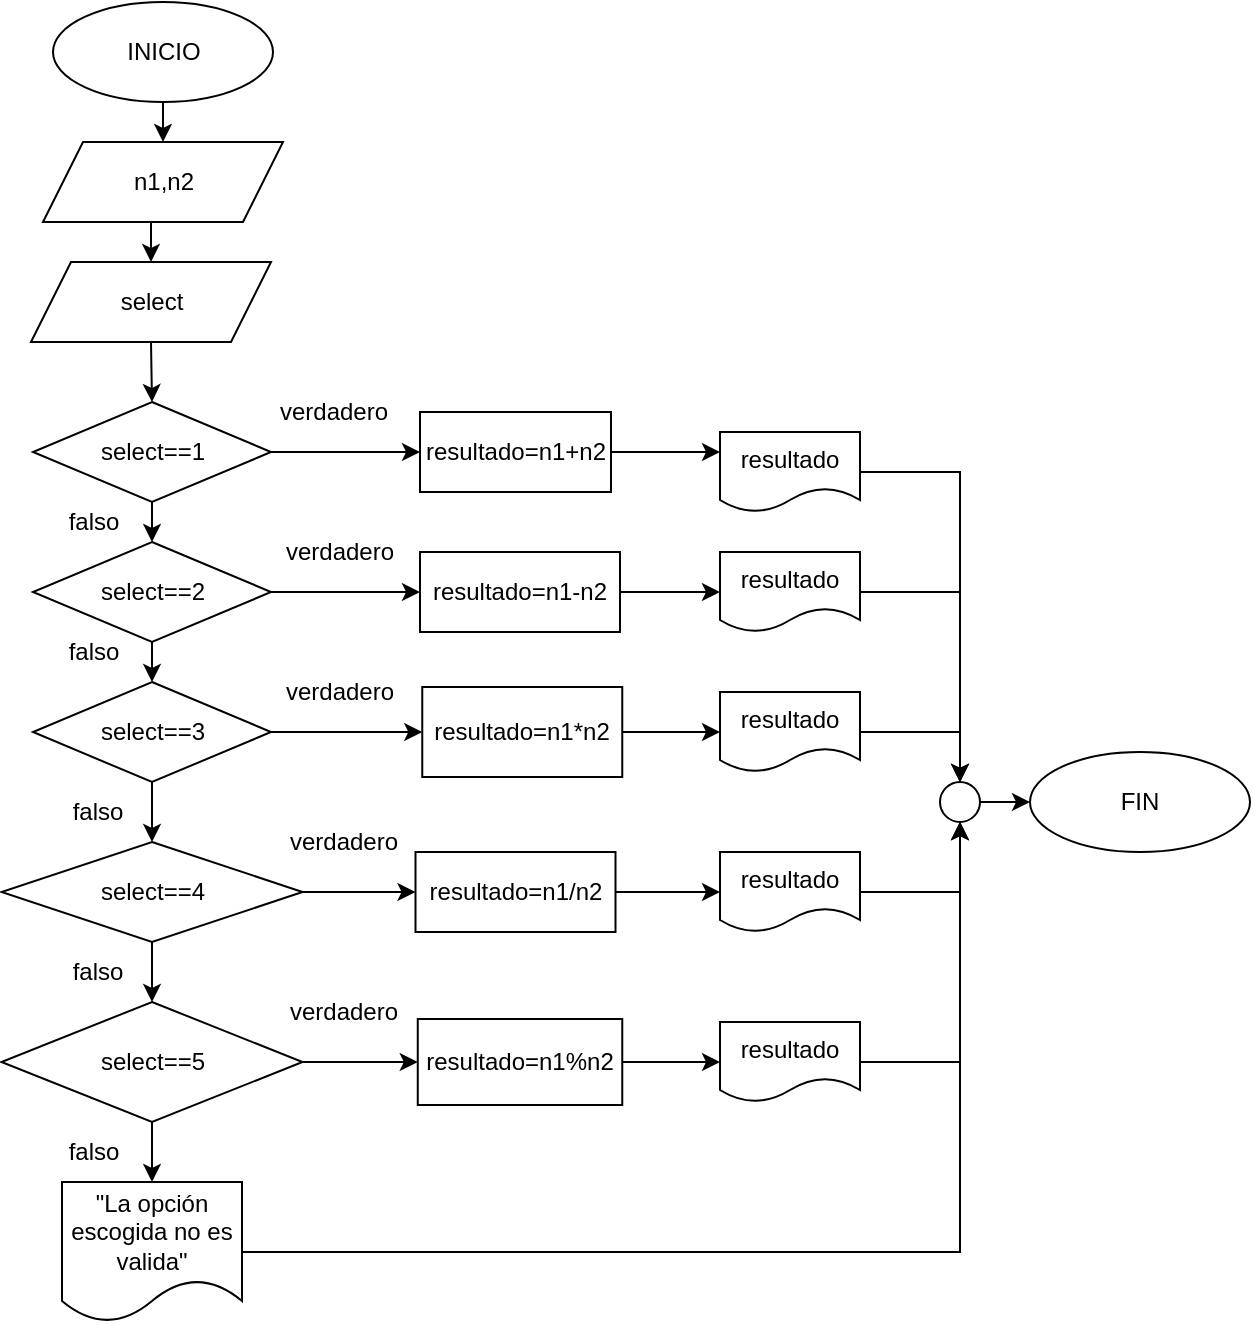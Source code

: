 <mxfile version="21.6.5" type="device">
  <diagram id="C5RBs43oDa-KdzZeNtuy" name="Page-1">
    <mxGraphModel dx="1235" dy="731" grid="1" gridSize="10" guides="1" tooltips="1" connect="1" arrows="1" fold="1" page="1" pageScale="1" pageWidth="827" pageHeight="1169" math="0" shadow="0">
      <root>
        <mxCell id="WIyWlLk6GJQsqaUBKTNV-0" />
        <mxCell id="WIyWlLk6GJQsqaUBKTNV-1" parent="WIyWlLk6GJQsqaUBKTNV-0" />
        <mxCell id="dVi34uFo3yBI7F68kZax-49" style="edgeStyle=orthogonalEdgeStyle;rounded=0;orthogonalLoop=1;jettySize=auto;html=1;exitX=0.5;exitY=1;exitDx=0;exitDy=0;entryX=0.5;entryY=0;entryDx=0;entryDy=0;" parent="WIyWlLk6GJQsqaUBKTNV-1" source="dVi34uFo3yBI7F68kZax-5" target="dVi34uFo3yBI7F68kZax-7" edge="1">
          <mxGeometry relative="1" as="geometry" />
        </mxCell>
        <mxCell id="dVi34uFo3yBI7F68kZax-5" value="INICIO" style="ellipse;whiteSpace=wrap;html=1;" parent="WIyWlLk6GJQsqaUBKTNV-1" vertex="1">
          <mxGeometry x="156.5" y="40" width="110" height="50" as="geometry" />
        </mxCell>
        <mxCell id="A3oTdKX-Vx_8240I0zxs-19" style="edgeStyle=orthogonalEdgeStyle;rounded=0;orthogonalLoop=1;jettySize=auto;html=1;exitX=0.5;exitY=1;exitDx=0;exitDy=0;entryX=0.5;entryY=0;entryDx=0;entryDy=0;" edge="1" parent="WIyWlLk6GJQsqaUBKTNV-1" source="dVi34uFo3yBI7F68kZax-7" target="A3oTdKX-Vx_8240I0zxs-18">
          <mxGeometry relative="1" as="geometry" />
        </mxCell>
        <mxCell id="dVi34uFo3yBI7F68kZax-7" value="n1,n2" style="shape=parallelogram;perimeter=parallelogramPerimeter;whiteSpace=wrap;html=1;fixedSize=1;" parent="WIyWlLk6GJQsqaUBKTNV-1" vertex="1">
          <mxGeometry x="151.5" y="110" width="120" height="40" as="geometry" />
        </mxCell>
        <mxCell id="dVi34uFo3yBI7F68kZax-133" style="edgeStyle=orthogonalEdgeStyle;rounded=0;orthogonalLoop=1;jettySize=auto;html=1;exitX=1;exitY=0.5;exitDx=0;exitDy=0;entryX=0.5;entryY=0;entryDx=0;entryDy=0;" parent="WIyWlLk6GJQsqaUBKTNV-1" source="A3oTdKX-Vx_8240I0zxs-21" target="dVi34uFo3yBI7F68kZax-122" edge="1">
          <mxGeometry relative="1" as="geometry">
            <mxPoint x="520" y="280" as="sourcePoint" />
          </mxGeometry>
        </mxCell>
        <mxCell id="dVi34uFo3yBI7F68kZax-124" style="edgeStyle=orthogonalEdgeStyle;rounded=0;orthogonalLoop=1;jettySize=auto;html=1;exitX=0.5;exitY=1;exitDx=0;exitDy=0;entryX=0.5;entryY=0;entryDx=0;entryDy=0;" parent="WIyWlLk6GJQsqaUBKTNV-1" source="dVi34uFo3yBI7F68kZax-111" target="dVi34uFo3yBI7F68kZax-113" edge="1">
          <mxGeometry relative="1" as="geometry" />
        </mxCell>
        <mxCell id="A3oTdKX-Vx_8240I0zxs-17" style="edgeStyle=orthogonalEdgeStyle;rounded=0;orthogonalLoop=1;jettySize=auto;html=1;exitX=1;exitY=0.5;exitDx=0;exitDy=0;entryX=0;entryY=0.5;entryDx=0;entryDy=0;" edge="1" parent="WIyWlLk6GJQsqaUBKTNV-1" source="dVi34uFo3yBI7F68kZax-111" target="A3oTdKX-Vx_8240I0zxs-0">
          <mxGeometry relative="1" as="geometry" />
        </mxCell>
        <mxCell id="dVi34uFo3yBI7F68kZax-111" value="select==2" style="rhombus;whiteSpace=wrap;html=1;" parent="WIyWlLk6GJQsqaUBKTNV-1" vertex="1">
          <mxGeometry x="146.5" y="310" width="119" height="50" as="geometry" />
        </mxCell>
        <mxCell id="dVi34uFo3yBI7F68kZax-112" style="edgeStyle=orthogonalEdgeStyle;rounded=0;orthogonalLoop=1;jettySize=auto;html=1;exitX=0.5;exitY=1;exitDx=0;exitDy=0;" parent="WIyWlLk6GJQsqaUBKTNV-1" edge="1">
          <mxGeometry relative="1" as="geometry">
            <mxPoint x="209" y="310" as="sourcePoint" />
            <mxPoint x="209" y="310" as="targetPoint" />
          </mxGeometry>
        </mxCell>
        <mxCell id="dVi34uFo3yBI7F68kZax-125" style="edgeStyle=orthogonalEdgeStyle;rounded=0;orthogonalLoop=1;jettySize=auto;html=1;exitX=0.5;exitY=1;exitDx=0;exitDy=0;entryX=0.5;entryY=0;entryDx=0;entryDy=0;" parent="WIyWlLk6GJQsqaUBKTNV-1" source="dVi34uFo3yBI7F68kZax-113" target="dVi34uFo3yBI7F68kZax-114" edge="1">
          <mxGeometry relative="1" as="geometry" />
        </mxCell>
        <mxCell id="A3oTdKX-Vx_8240I0zxs-10" style="edgeStyle=orthogonalEdgeStyle;rounded=0;orthogonalLoop=1;jettySize=auto;html=1;exitX=1;exitY=0.5;exitDx=0;exitDy=0;entryX=0;entryY=0.5;entryDx=0;entryDy=0;" edge="1" parent="WIyWlLk6GJQsqaUBKTNV-1" source="dVi34uFo3yBI7F68kZax-113" target="A3oTdKX-Vx_8240I0zxs-1">
          <mxGeometry relative="1" as="geometry" />
        </mxCell>
        <mxCell id="dVi34uFo3yBI7F68kZax-113" value="select==3" style="rhombus;whiteSpace=wrap;html=1;" parent="WIyWlLk6GJQsqaUBKTNV-1" vertex="1">
          <mxGeometry x="146.5" y="380" width="119" height="50" as="geometry" />
        </mxCell>
        <mxCell id="dVi34uFo3yBI7F68kZax-126" style="edgeStyle=orthogonalEdgeStyle;rounded=0;orthogonalLoop=1;jettySize=auto;html=1;exitX=0.5;exitY=1;exitDx=0;exitDy=0;entryX=0.5;entryY=0;entryDx=0;entryDy=0;" parent="WIyWlLk6GJQsqaUBKTNV-1" source="dVi34uFo3yBI7F68kZax-114" target="dVi34uFo3yBI7F68kZax-115" edge="1">
          <mxGeometry relative="1" as="geometry" />
        </mxCell>
        <mxCell id="A3oTdKX-Vx_8240I0zxs-12" style="edgeStyle=orthogonalEdgeStyle;rounded=0;orthogonalLoop=1;jettySize=auto;html=1;exitX=1;exitY=0.5;exitDx=0;exitDy=0;entryX=0;entryY=0.5;entryDx=0;entryDy=0;" edge="1" parent="WIyWlLk6GJQsqaUBKTNV-1" source="dVi34uFo3yBI7F68kZax-114" target="A3oTdKX-Vx_8240I0zxs-3">
          <mxGeometry relative="1" as="geometry" />
        </mxCell>
        <mxCell id="dVi34uFo3yBI7F68kZax-114" value="select==4" style="rhombus;whiteSpace=wrap;html=1;" parent="WIyWlLk6GJQsqaUBKTNV-1" vertex="1">
          <mxGeometry x="130.75" y="460" width="150.5" height="50" as="geometry" />
        </mxCell>
        <mxCell id="dVi34uFo3yBI7F68kZax-127" style="edgeStyle=orthogonalEdgeStyle;rounded=0;orthogonalLoop=1;jettySize=auto;html=1;exitX=0.5;exitY=1;exitDx=0;exitDy=0;entryX=0.5;entryY=0;entryDx=0;entryDy=0;" parent="WIyWlLk6GJQsqaUBKTNV-1" source="dVi34uFo3yBI7F68kZax-115" target="dVi34uFo3yBI7F68kZax-120" edge="1">
          <mxGeometry relative="1" as="geometry" />
        </mxCell>
        <mxCell id="A3oTdKX-Vx_8240I0zxs-14" style="edgeStyle=orthogonalEdgeStyle;rounded=0;orthogonalLoop=1;jettySize=auto;html=1;exitX=1;exitY=0.5;exitDx=0;exitDy=0;entryX=0;entryY=0.5;entryDx=0;entryDy=0;" edge="1" parent="WIyWlLk6GJQsqaUBKTNV-1" source="dVi34uFo3yBI7F68kZax-115" target="A3oTdKX-Vx_8240I0zxs-2">
          <mxGeometry relative="1" as="geometry" />
        </mxCell>
        <mxCell id="dVi34uFo3yBI7F68kZax-115" value="select==5" style="rhombus;whiteSpace=wrap;html=1;" parent="WIyWlLk6GJQsqaUBKTNV-1" vertex="1">
          <mxGeometry x="130.75" y="540" width="150.5" height="60" as="geometry" />
        </mxCell>
        <mxCell id="dVi34uFo3yBI7F68kZax-135" style="edgeStyle=orthogonalEdgeStyle;rounded=0;orthogonalLoop=1;jettySize=auto;html=1;exitX=1;exitY=0.5;exitDx=0;exitDy=0;entryX=0.5;entryY=0;entryDx=0;entryDy=0;" parent="WIyWlLk6GJQsqaUBKTNV-1" source="A3oTdKX-Vx_8240I0zxs-23" target="dVi34uFo3yBI7F68kZax-122" edge="1">
          <mxGeometry relative="1" as="geometry">
            <mxPoint x="509" y="365" as="sourcePoint" />
          </mxGeometry>
        </mxCell>
        <mxCell id="dVi34uFo3yBI7F68kZax-153" style="edgeStyle=orthogonalEdgeStyle;rounded=0;orthogonalLoop=1;jettySize=auto;html=1;exitX=1;exitY=0.5;exitDx=0;exitDy=0;entryX=0.5;entryY=1;entryDx=0;entryDy=0;" parent="WIyWlLk6GJQsqaUBKTNV-1" source="dVi34uFo3yBI7F68kZax-120" target="dVi34uFo3yBI7F68kZax-122" edge="1">
          <mxGeometry relative="1" as="geometry" />
        </mxCell>
        <mxCell id="dVi34uFo3yBI7F68kZax-120" value="&quot;La opción escogida no es valida&quot;" style="shape=document;whiteSpace=wrap;html=1;boundedLbl=1;" parent="WIyWlLk6GJQsqaUBKTNV-1" vertex="1">
          <mxGeometry x="161" y="630" width="90" height="70" as="geometry" />
        </mxCell>
        <mxCell id="dVi34uFo3yBI7F68kZax-121" value="FIN" style="ellipse;whiteSpace=wrap;html=1;" parent="WIyWlLk6GJQsqaUBKTNV-1" vertex="1">
          <mxGeometry x="645" y="415" width="110" height="50" as="geometry" />
        </mxCell>
        <mxCell id="dVi34uFo3yBI7F68kZax-141" style="edgeStyle=orthogonalEdgeStyle;rounded=0;orthogonalLoop=1;jettySize=auto;html=1;exitX=1;exitY=0.5;exitDx=0;exitDy=0;entryX=0;entryY=0.5;entryDx=0;entryDy=0;" parent="WIyWlLk6GJQsqaUBKTNV-1" source="dVi34uFo3yBI7F68kZax-122" target="dVi34uFo3yBI7F68kZax-121" edge="1">
          <mxGeometry relative="1" as="geometry" />
        </mxCell>
        <mxCell id="dVi34uFo3yBI7F68kZax-122" value="" style="ellipse;whiteSpace=wrap;html=1;aspect=fixed;" parent="WIyWlLk6GJQsqaUBKTNV-1" vertex="1">
          <mxGeometry x="600" y="430" width="20" height="20" as="geometry" />
        </mxCell>
        <mxCell id="dVi34uFo3yBI7F68kZax-142" value="verdadero" style="text;html=1;strokeColor=none;fillColor=none;align=center;verticalAlign=middle;whiteSpace=wrap;rounded=0;" parent="WIyWlLk6GJQsqaUBKTNV-1" vertex="1">
          <mxGeometry x="266.5" y="230" width="60" height="30" as="geometry" />
        </mxCell>
        <mxCell id="dVi34uFo3yBI7F68kZax-143" value="verdadero" style="text;html=1;strokeColor=none;fillColor=none;align=center;verticalAlign=middle;whiteSpace=wrap;rounded=0;" parent="WIyWlLk6GJQsqaUBKTNV-1" vertex="1">
          <mxGeometry x="270" y="300" width="60" height="30" as="geometry" />
        </mxCell>
        <mxCell id="dVi34uFo3yBI7F68kZax-144" value="verdadero" style="text;html=1;strokeColor=none;fillColor=none;align=center;verticalAlign=middle;whiteSpace=wrap;rounded=0;" parent="WIyWlLk6GJQsqaUBKTNV-1" vertex="1">
          <mxGeometry x="270" y="370" width="60" height="30" as="geometry" />
        </mxCell>
        <mxCell id="dVi34uFo3yBI7F68kZax-145" value="verdadero" style="text;html=1;strokeColor=none;fillColor=none;align=center;verticalAlign=middle;whiteSpace=wrap;rounded=0;" parent="WIyWlLk6GJQsqaUBKTNV-1" vertex="1">
          <mxGeometry x="271.5" y="445" width="60" height="30" as="geometry" />
        </mxCell>
        <mxCell id="dVi34uFo3yBI7F68kZax-146" value="verdadero" style="text;html=1;strokeColor=none;fillColor=none;align=center;verticalAlign=middle;whiteSpace=wrap;rounded=0;" parent="WIyWlLk6GJQsqaUBKTNV-1" vertex="1">
          <mxGeometry x="271.5" y="530" width="60" height="30" as="geometry" />
        </mxCell>
        <mxCell id="dVi34uFo3yBI7F68kZax-147" value="falso" style="text;html=1;strokeColor=none;fillColor=none;align=center;verticalAlign=middle;whiteSpace=wrap;rounded=0;" parent="WIyWlLk6GJQsqaUBKTNV-1" vertex="1">
          <mxGeometry x="146.5" y="350" width="60" height="30" as="geometry" />
        </mxCell>
        <mxCell id="dVi34uFo3yBI7F68kZax-149" value="falso" style="text;html=1;strokeColor=none;fillColor=none;align=center;verticalAlign=middle;whiteSpace=wrap;rounded=0;" parent="WIyWlLk6GJQsqaUBKTNV-1" vertex="1">
          <mxGeometry x="146.5" y="285" width="60" height="30" as="geometry" />
        </mxCell>
        <mxCell id="dVi34uFo3yBI7F68kZax-150" value="falso" style="text;html=1;strokeColor=none;fillColor=none;align=center;verticalAlign=middle;whiteSpace=wrap;rounded=0;" parent="WIyWlLk6GJQsqaUBKTNV-1" vertex="1">
          <mxGeometry x="148.5" y="430" width="60" height="30" as="geometry" />
        </mxCell>
        <mxCell id="dVi34uFo3yBI7F68kZax-151" value="falso" style="text;html=1;strokeColor=none;fillColor=none;align=center;verticalAlign=middle;whiteSpace=wrap;rounded=0;" parent="WIyWlLk6GJQsqaUBKTNV-1" vertex="1">
          <mxGeometry x="148.5" y="510" width="60" height="30" as="geometry" />
        </mxCell>
        <mxCell id="dVi34uFo3yBI7F68kZax-152" value="falso" style="text;html=1;strokeColor=none;fillColor=none;align=center;verticalAlign=middle;whiteSpace=wrap;rounded=0;" parent="WIyWlLk6GJQsqaUBKTNV-1" vertex="1">
          <mxGeometry x="146.5" y="600" width="60" height="30" as="geometry" />
        </mxCell>
        <mxCell id="A3oTdKX-Vx_8240I0zxs-35" style="edgeStyle=orthogonalEdgeStyle;rounded=0;orthogonalLoop=1;jettySize=auto;html=1;exitX=1;exitY=0.5;exitDx=0;exitDy=0;entryX=0;entryY=0.25;entryDx=0;entryDy=0;" edge="1" parent="WIyWlLk6GJQsqaUBKTNV-1" source="RNA9lPwBnb46E1mYOch1-0" target="A3oTdKX-Vx_8240I0zxs-21">
          <mxGeometry relative="1" as="geometry" />
        </mxCell>
        <mxCell id="RNA9lPwBnb46E1mYOch1-0" value="resultado=n1+n2" style="rounded=0;whiteSpace=wrap;html=1;" parent="WIyWlLk6GJQsqaUBKTNV-1" vertex="1">
          <mxGeometry x="340" y="245" width="95.5" height="40" as="geometry" />
        </mxCell>
        <mxCell id="A3oTdKX-Vx_8240I0zxs-34" style="edgeStyle=orthogonalEdgeStyle;rounded=0;orthogonalLoop=1;jettySize=auto;html=1;exitX=1;exitY=0.5;exitDx=0;exitDy=0;entryX=0;entryY=0.5;entryDx=0;entryDy=0;" edge="1" parent="WIyWlLk6GJQsqaUBKTNV-1" source="A3oTdKX-Vx_8240I0zxs-0" target="A3oTdKX-Vx_8240I0zxs-23">
          <mxGeometry relative="1" as="geometry" />
        </mxCell>
        <mxCell id="A3oTdKX-Vx_8240I0zxs-0" value="resultado=n1-n2" style="rounded=0;whiteSpace=wrap;html=1;" vertex="1" parent="WIyWlLk6GJQsqaUBKTNV-1">
          <mxGeometry x="340" y="315" width="100" height="40" as="geometry" />
        </mxCell>
        <mxCell id="A3oTdKX-Vx_8240I0zxs-11" style="edgeStyle=orthogonalEdgeStyle;rounded=0;orthogonalLoop=1;jettySize=auto;html=1;exitX=1;exitY=0.5;exitDx=0;exitDy=0;entryX=0.5;entryY=0;entryDx=0;entryDy=0;" edge="1" parent="WIyWlLk6GJQsqaUBKTNV-1" source="A3oTdKX-Vx_8240I0zxs-25" target="dVi34uFo3yBI7F68kZax-122">
          <mxGeometry relative="1" as="geometry" />
        </mxCell>
        <mxCell id="A3oTdKX-Vx_8240I0zxs-33" style="edgeStyle=orthogonalEdgeStyle;rounded=0;orthogonalLoop=1;jettySize=auto;html=1;exitX=1;exitY=0.5;exitDx=0;exitDy=0;entryX=0;entryY=0.5;entryDx=0;entryDy=0;" edge="1" parent="WIyWlLk6GJQsqaUBKTNV-1" source="A3oTdKX-Vx_8240I0zxs-1" target="A3oTdKX-Vx_8240I0zxs-25">
          <mxGeometry relative="1" as="geometry" />
        </mxCell>
        <mxCell id="A3oTdKX-Vx_8240I0zxs-1" value="resultado=n1*n2" style="rounded=0;whiteSpace=wrap;html=1;" vertex="1" parent="WIyWlLk6GJQsqaUBKTNV-1">
          <mxGeometry x="341.13" y="382.5" width="100" height="45" as="geometry" />
        </mxCell>
        <mxCell id="A3oTdKX-Vx_8240I0zxs-15" style="edgeStyle=orthogonalEdgeStyle;rounded=0;orthogonalLoop=1;jettySize=auto;html=1;exitX=1;exitY=0.5;exitDx=0;exitDy=0;entryX=0.5;entryY=1;entryDx=0;entryDy=0;" edge="1" parent="WIyWlLk6GJQsqaUBKTNV-1" source="A3oTdKX-Vx_8240I0zxs-29" target="dVi34uFo3yBI7F68kZax-122">
          <mxGeometry relative="1" as="geometry" />
        </mxCell>
        <mxCell id="A3oTdKX-Vx_8240I0zxs-31" style="edgeStyle=orthogonalEdgeStyle;rounded=0;orthogonalLoop=1;jettySize=auto;html=1;exitX=1;exitY=0.5;exitDx=0;exitDy=0;entryX=0;entryY=0.5;entryDx=0;entryDy=0;" edge="1" parent="WIyWlLk6GJQsqaUBKTNV-1" source="A3oTdKX-Vx_8240I0zxs-2" target="A3oTdKX-Vx_8240I0zxs-29">
          <mxGeometry relative="1" as="geometry" />
        </mxCell>
        <mxCell id="A3oTdKX-Vx_8240I0zxs-2" value="resultado=n1%n2" style="rounded=0;whiteSpace=wrap;html=1;" vertex="1" parent="WIyWlLk6GJQsqaUBKTNV-1">
          <mxGeometry x="338.88" y="548.5" width="102.25" height="43" as="geometry" />
        </mxCell>
        <mxCell id="A3oTdKX-Vx_8240I0zxs-13" style="edgeStyle=orthogonalEdgeStyle;rounded=0;orthogonalLoop=1;jettySize=auto;html=1;exitX=1;exitY=0.5;exitDx=0;exitDy=0;entryX=0.5;entryY=1;entryDx=0;entryDy=0;" edge="1" parent="WIyWlLk6GJQsqaUBKTNV-1" source="A3oTdKX-Vx_8240I0zxs-27" target="dVi34uFo3yBI7F68kZax-122">
          <mxGeometry relative="1" as="geometry" />
        </mxCell>
        <mxCell id="A3oTdKX-Vx_8240I0zxs-32" style="edgeStyle=orthogonalEdgeStyle;rounded=0;orthogonalLoop=1;jettySize=auto;html=1;exitX=1;exitY=0.5;exitDx=0;exitDy=0;entryX=0;entryY=0.5;entryDx=0;entryDy=0;" edge="1" parent="WIyWlLk6GJQsqaUBKTNV-1" source="A3oTdKX-Vx_8240I0zxs-3" target="A3oTdKX-Vx_8240I0zxs-27">
          <mxGeometry relative="1" as="geometry" />
        </mxCell>
        <mxCell id="A3oTdKX-Vx_8240I0zxs-3" value="resultado=n1/n2" style="rounded=0;whiteSpace=wrap;html=1;" vertex="1" parent="WIyWlLk6GJQsqaUBKTNV-1">
          <mxGeometry x="337.75" y="465" width="100" height="40" as="geometry" />
        </mxCell>
        <mxCell id="A3oTdKX-Vx_8240I0zxs-7" style="edgeStyle=orthogonalEdgeStyle;rounded=0;orthogonalLoop=1;jettySize=auto;html=1;exitX=0.5;exitY=1;exitDx=0;exitDy=0;entryX=0.5;entryY=0;entryDx=0;entryDy=0;" edge="1" parent="WIyWlLk6GJQsqaUBKTNV-1" source="A3oTdKX-Vx_8240I0zxs-5" target="dVi34uFo3yBI7F68kZax-111">
          <mxGeometry relative="1" as="geometry" />
        </mxCell>
        <mxCell id="A3oTdKX-Vx_8240I0zxs-16" style="edgeStyle=orthogonalEdgeStyle;rounded=0;orthogonalLoop=1;jettySize=auto;html=1;exitX=1;exitY=0.5;exitDx=0;exitDy=0;" edge="1" parent="WIyWlLk6GJQsqaUBKTNV-1" source="A3oTdKX-Vx_8240I0zxs-5" target="RNA9lPwBnb46E1mYOch1-0">
          <mxGeometry relative="1" as="geometry" />
        </mxCell>
        <mxCell id="A3oTdKX-Vx_8240I0zxs-5" value="select==1" style="rhombus;whiteSpace=wrap;html=1;" vertex="1" parent="WIyWlLk6GJQsqaUBKTNV-1">
          <mxGeometry x="146.5" y="240" width="119" height="50" as="geometry" />
        </mxCell>
        <mxCell id="A3oTdKX-Vx_8240I0zxs-20" style="edgeStyle=orthogonalEdgeStyle;rounded=0;orthogonalLoop=1;jettySize=auto;html=1;exitX=0.5;exitY=1;exitDx=0;exitDy=0;entryX=0.5;entryY=0;entryDx=0;entryDy=0;" edge="1" parent="WIyWlLk6GJQsqaUBKTNV-1" source="A3oTdKX-Vx_8240I0zxs-18" target="A3oTdKX-Vx_8240I0zxs-5">
          <mxGeometry relative="1" as="geometry" />
        </mxCell>
        <mxCell id="A3oTdKX-Vx_8240I0zxs-18" value="select" style="shape=parallelogram;perimeter=parallelogramPerimeter;whiteSpace=wrap;html=1;fixedSize=1;" vertex="1" parent="WIyWlLk6GJQsqaUBKTNV-1">
          <mxGeometry x="145.5" y="170" width="120" height="40" as="geometry" />
        </mxCell>
        <mxCell id="A3oTdKX-Vx_8240I0zxs-21" value="resultado" style="shape=document;whiteSpace=wrap;html=1;boundedLbl=1;" vertex="1" parent="WIyWlLk6GJQsqaUBKTNV-1">
          <mxGeometry x="490" y="255" width="70" height="40" as="geometry" />
        </mxCell>
        <mxCell id="A3oTdKX-Vx_8240I0zxs-23" value="resultado" style="shape=document;whiteSpace=wrap;html=1;boundedLbl=1;" vertex="1" parent="WIyWlLk6GJQsqaUBKTNV-1">
          <mxGeometry x="490" y="315" width="70" height="40" as="geometry" />
        </mxCell>
        <mxCell id="A3oTdKX-Vx_8240I0zxs-25" value="resultado" style="shape=document;whiteSpace=wrap;html=1;boundedLbl=1;" vertex="1" parent="WIyWlLk6GJQsqaUBKTNV-1">
          <mxGeometry x="490" y="385" width="70" height="40" as="geometry" />
        </mxCell>
        <mxCell id="A3oTdKX-Vx_8240I0zxs-27" value="resultado" style="shape=document;whiteSpace=wrap;html=1;boundedLbl=1;" vertex="1" parent="WIyWlLk6GJQsqaUBKTNV-1">
          <mxGeometry x="490" y="465" width="70" height="40" as="geometry" />
        </mxCell>
        <mxCell id="A3oTdKX-Vx_8240I0zxs-29" value="resultado" style="shape=document;whiteSpace=wrap;html=1;boundedLbl=1;" vertex="1" parent="WIyWlLk6GJQsqaUBKTNV-1">
          <mxGeometry x="490" y="550" width="70" height="40" as="geometry" />
        </mxCell>
      </root>
    </mxGraphModel>
  </diagram>
</mxfile>
